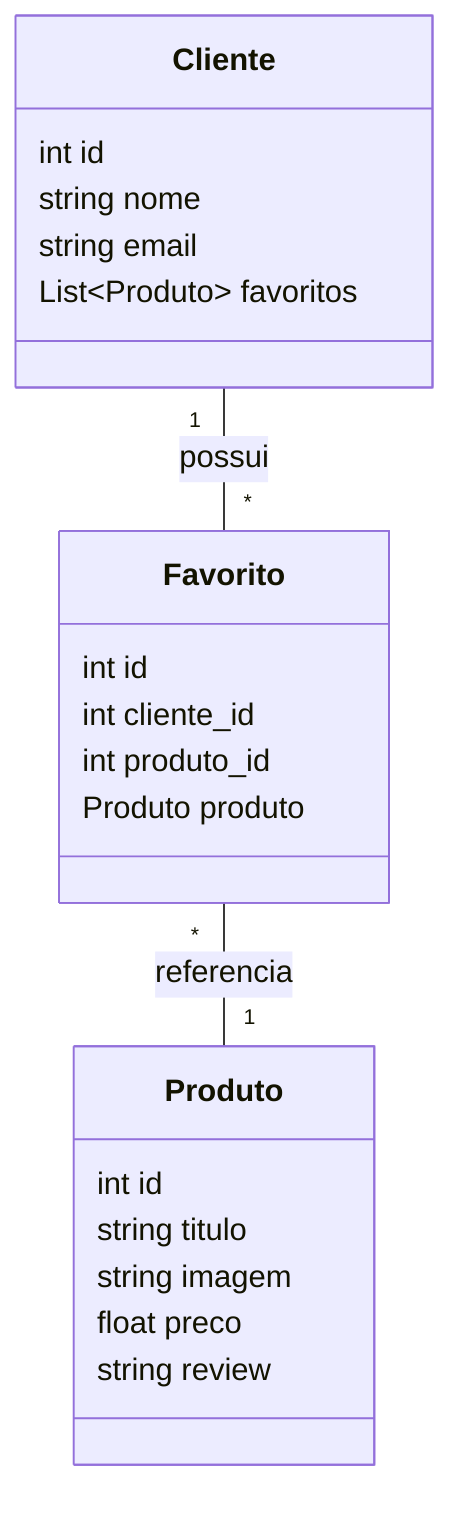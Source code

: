 classDiagram
    class Cliente {
        int id
        string nome
        string email
        List~Produto~ favoritos
    }
    class Produto {
        int id
        string titulo
        string imagem
        float preco
        string review
    }
    class Favorito {
        int id
        int cliente_id
        int produto_id
        Produto produto
    }
    Cliente "1" -- "*" Favorito : possui
    Favorito "*" -- "1" Produto : referencia